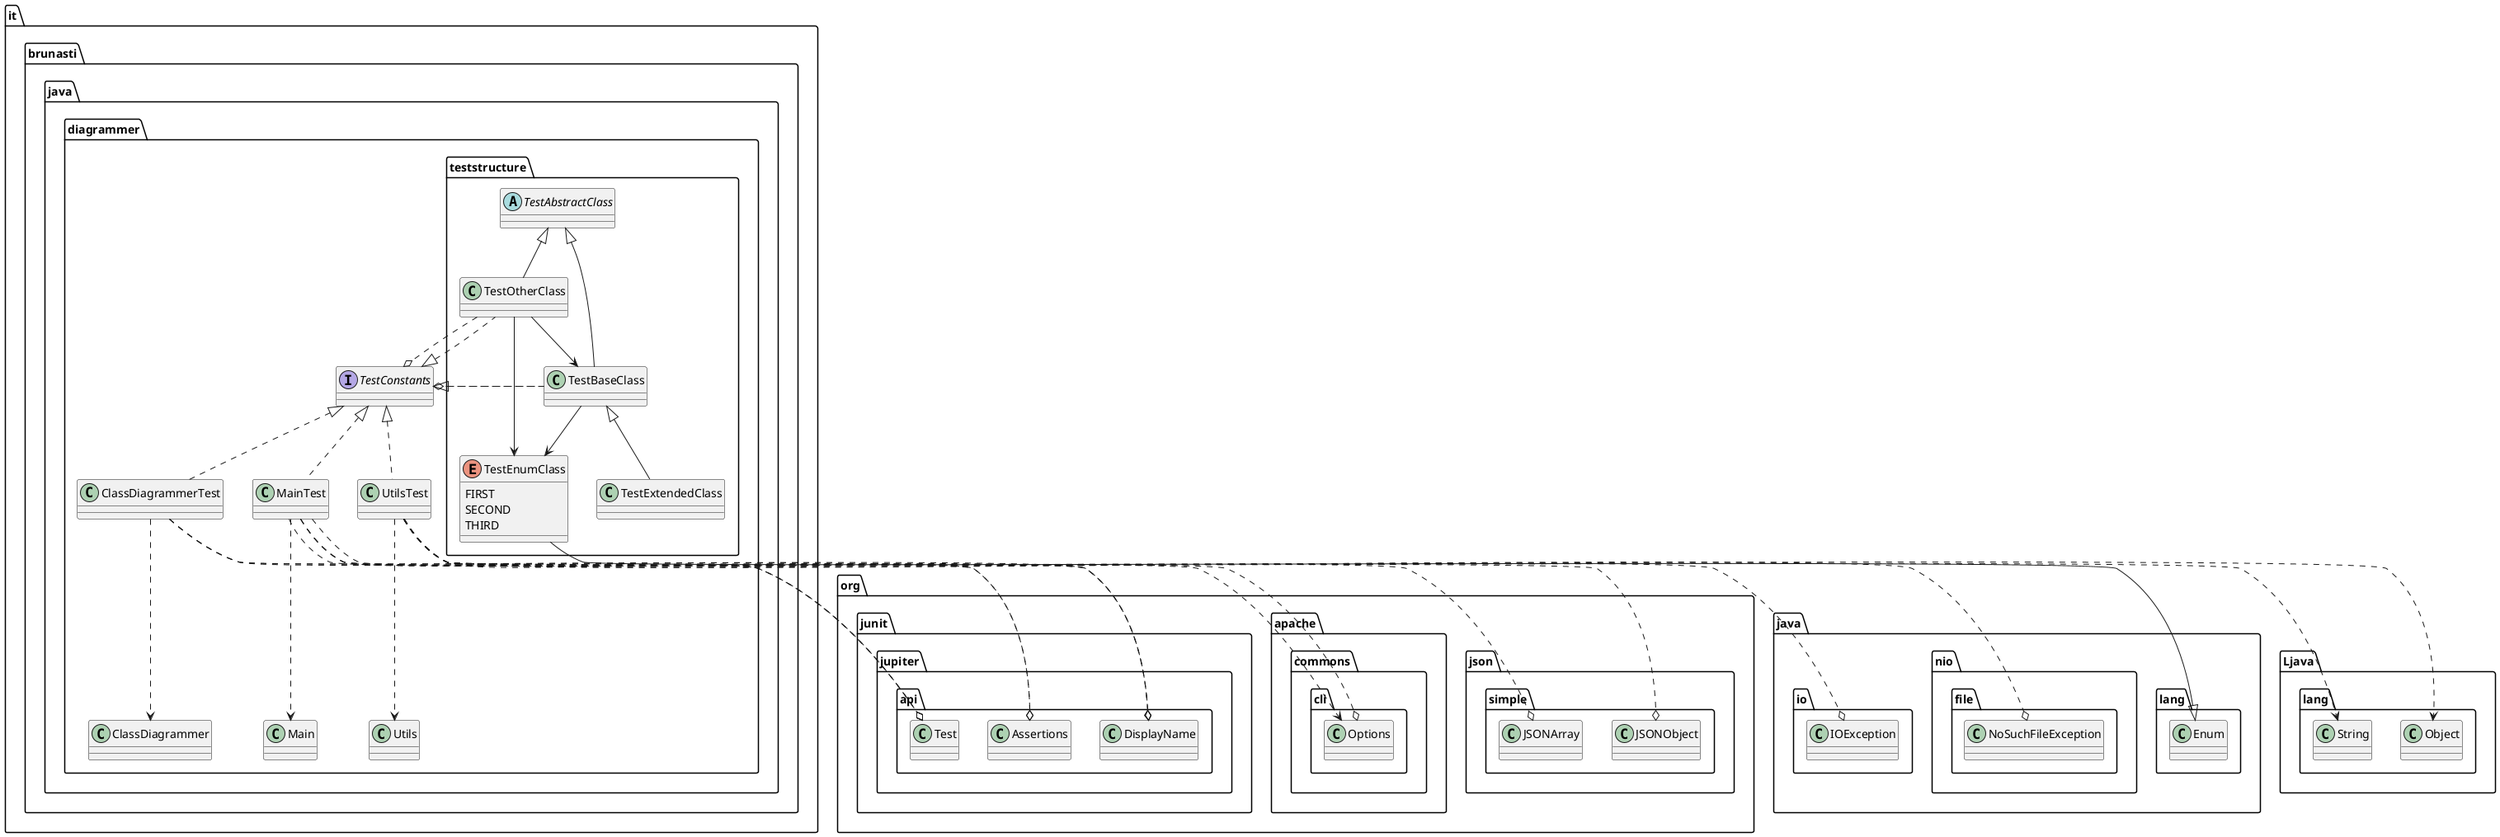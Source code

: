 @startuml
'https://plantuml.com/class-diagram

' GENERATE CLASS DIAGRAM ===========
' Generator       : it.brunasti.java.diagrammer.ClassDiagrammer
' Path            : [/Users/paolobrunasti/Work/Mine/java-diagrammer/java-diagrammer/target/test-classes]
' Java Files Path : [/Users/paolobrunasti/Work/Mine/java-diagrammer/java-diagrammer/src/test/java/]
' Configuration   : []
' Generated at    : Wed Mar 27 11:41:13 CET 2024



' CLASSES =======
class it.brunasti.java.diagrammer.ClassDiagrammerTest
class it.brunasti.java.diagrammer.UtilsTest
interface it.brunasti.java.diagrammer.TestConstants
abstract it.brunasti.java.diagrammer.teststructure.TestAbstractClass
class it.brunasti.java.diagrammer.teststructure.TestBaseClass
enum it.brunasti.java.diagrammer.teststructure.TestEnumClass{
  FIRST
  SECOND
  THIRD
}
class it.brunasti.java.diagrammer.teststructure.TestExtendedClass
class it.brunasti.java.diagrammer.teststructure.TestOtherClass
class it.brunasti.java.diagrammer.MainTest

' INHERITANCES =======
it.brunasti.java.diagrammer.teststructure.TestAbstractClass <|-- it.brunasti.java.diagrammer.teststructure.TestBaseClass
java.lang.Enum <|-- it.brunasti.java.diagrammer.teststructure.TestEnumClass
it.brunasti.java.diagrammer.teststructure.TestBaseClass <|-- it.brunasti.java.diagrammer.teststructure.TestExtendedClass
it.brunasti.java.diagrammer.teststructure.TestAbstractClass <|-- it.brunasti.java.diagrammer.teststructure.TestOtherClass

' IMPLEMENT INTERFACE =======
it.brunasti.java.diagrammer.TestConstants <|.. it.brunasti.java.diagrammer.ClassDiagrammerTest
it.brunasti.java.diagrammer.TestConstants <|.. it.brunasti.java.diagrammer.UtilsTest
it.brunasti.java.diagrammer.TestConstants <|.. it.brunasti.java.diagrammer.teststructure.TestBaseClass
it.brunasti.java.diagrammer.TestConstants <|.. it.brunasti.java.diagrammer.teststructure.TestOtherClass
it.brunasti.java.diagrammer.TestConstants <|.. it.brunasti.java.diagrammer.MainTest

' FIELDS =======
it.brunasti.java.diagrammer.teststructure.TestBaseClass --> it.brunasti.java.diagrammer.teststructure.TestEnumClass
it.brunasti.java.diagrammer.teststructure.TestOtherClass --> it.brunasti.java.diagrammer.teststructure.TestBaseClass
it.brunasti.java.diagrammer.teststructure.TestOtherClass --> it.brunasti.java.diagrammer.teststructure.TestEnumClass

' USES =======
it.brunasti.java.diagrammer.ClassDiagrammerTest ..> it.brunasti.java.diagrammer.ClassDiagrammer
it.brunasti.java.diagrammer.UtilsTest ..> it.brunasti.java.diagrammer.Utils
it.brunasti.java.diagrammer.UtilsTest ..> Ljava.lang.Object
it.brunasti.java.diagrammer.MainTest ..> it.brunasti.java.diagrammer.Main
it.brunasti.java.diagrammer.MainTest ..> Ljava.lang.String
it.brunasti.java.diagrammer.MainTest ..> org.apache.commons.cli.Options

' IMPORTS =======
' Java Files Path : /Users/paolobrunasti/Work/Mine/java-diagrammer/java-diagrammer/src/test/java/
' it.brunasti.java.diagrammer.ClassDiagrammerTest
it.brunasti.java.diagrammer.ClassDiagrammerTest ..o org.junit.jupiter.api.Test
it.brunasti.java.diagrammer.ClassDiagrammerTest ..o  org.junit.jupiter.api.Assertions
it.brunasti.java.diagrammer.ClassDiagrammerTest ..o org.junit.jupiter.api.DisplayName

' it.brunasti.java.diagrammer.UtilsTest
it.brunasti.java.diagrammer.UtilsTest ..o org.junit.jupiter.api.Test
it.brunasti.java.diagrammer.UtilsTest ..o java.nio.file.NoSuchFileException
it.brunasti.java.diagrammer.UtilsTest ..o org.json.simple.JSONObject
it.brunasti.java.diagrammer.UtilsTest ..o  org.junit.jupiter.api.Assertions
it.brunasti.java.diagrammer.UtilsTest ..o java.io.IOException
it.brunasti.java.diagrammer.UtilsTest ..o org.json.simple.JSONArray
it.brunasti.java.diagrammer.UtilsTest ..o org.junit.jupiter.api.DisplayName

' it.brunasti.java.diagrammer.TestConstants

' it.brunasti.java.diagrammer.teststructure.TestAbstractClass

' it.brunasti.java.diagrammer.teststructure.TestBaseClass
it.brunasti.java.diagrammer.teststructure.TestBaseClass ..o it.brunasti.java.diagrammer.TestConstants

' it.brunasti.java.diagrammer.teststructure.TestEnumClass

' it.brunasti.java.diagrammer.teststructure.TestExtendedClass

' it.brunasti.java.diagrammer.teststructure.TestOtherClass
it.brunasti.java.diagrammer.teststructure.TestOtherClass ..o it.brunasti.java.diagrammer.TestConstants

' it.brunasti.java.diagrammer.MainTest
it.brunasti.java.diagrammer.MainTest ..o org.junit.jupiter.api.Test
it.brunasti.java.diagrammer.MainTest ..o  org.junit.jupiter.api.Assertions.assertDoesNotThrow
it.brunasti.java.diagrammer.MainTest ..o org.apache.commons.cli.Options
it.brunasti.java.diagrammer.MainTest ..o  org.junit.jupiter.api.Assertions.assertNotNull
it.brunasti.java.diagrammer.MainTest ..o org.junit.jupiter.api.DisplayName



@enduml
